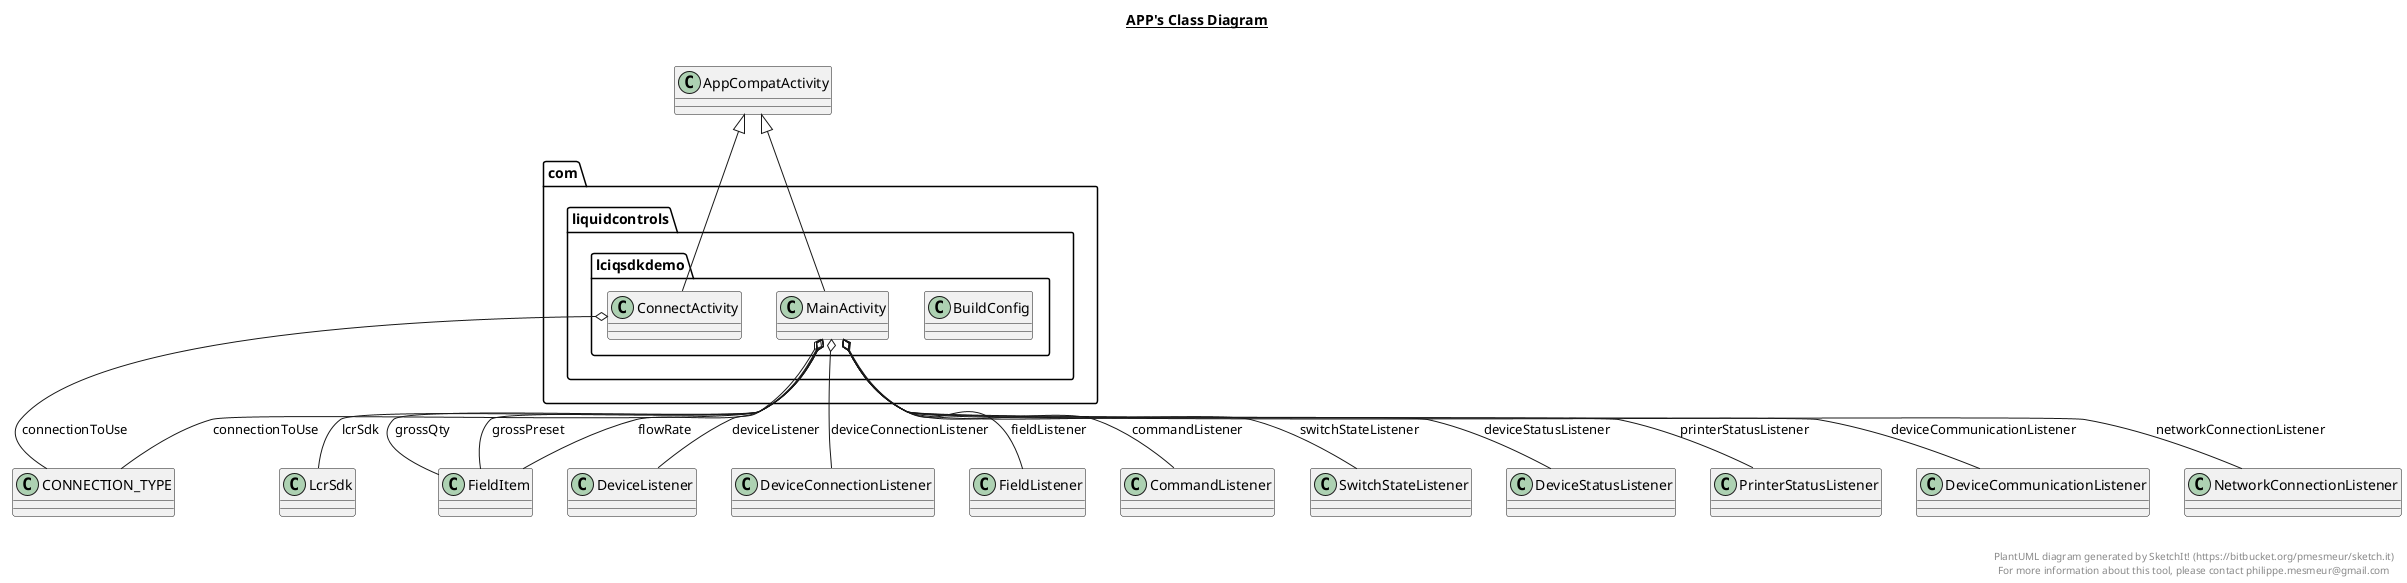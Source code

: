 @startuml

title __APP's Class Diagram__\n

  package com.liquidcontrols.lciqsdkdemo {
    class BuildConfig {
    }
  }
  

  package com.liquidcontrols.lciqsdkdemo {
    class ConnectActivity {
    }
  }
  

  package com.liquidcontrols.lciqsdkdemo {
    class MainActivity {
    }
  }
  

  ConnectActivity -up-|> AppCompatActivity
  ConnectActivity o-- CONNECTION_TYPE : connectionToUse
  MainActivity -up-|> AppCompatActivity
  MainActivity o-- LcrSdk : lcrSdk
  MainActivity o-- CONNECTION_TYPE : connectionToUse
  MainActivity o-- FieldItem : grossQty
  MainActivity o-- FieldItem : grossPreset
  MainActivity o-- FieldItem : flowRate
  MainActivity o-- DeviceListener : deviceListener
  MainActivity o-- DeviceConnectionListener : deviceConnectionListener
  MainActivity o-- FieldListener : fieldListener
  MainActivity o-- CommandListener : commandListener
  MainActivity o-- SwitchStateListener : switchStateListener
  MainActivity o-- DeviceStatusListener : deviceStatusListener
  MainActivity o-- PrinterStatusListener : printerStatusListener
  MainActivity o-- DeviceCommunicationListener : deviceCommunicationListener
  MainActivity o-- NetworkConnectionListener : networkConnectionListener


right footer


PlantUML diagram generated by SketchIt! (https://bitbucket.org/pmesmeur/sketch.it)
For more information about this tool, please contact philippe.mesmeur@gmail.com
endfooter

@enduml
